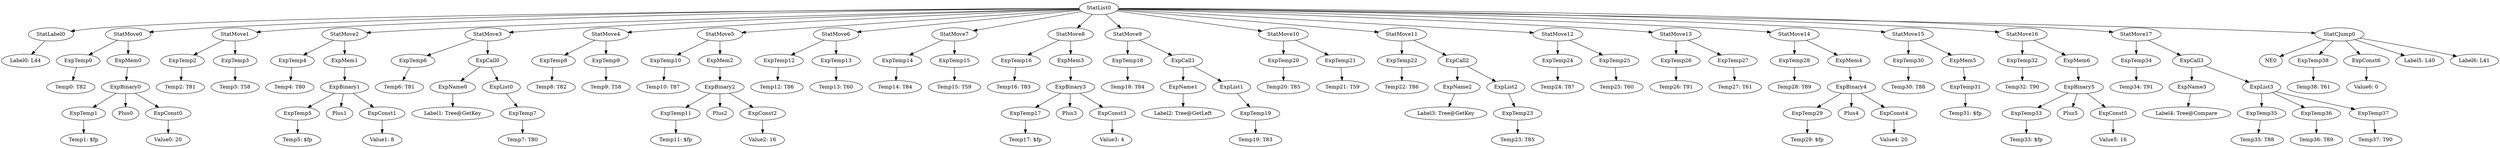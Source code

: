 digraph {
	ordering = out;
	ExpTemp38 -> "Temp38: T61";
	ExpTemp36 -> "Temp36: T89";
	ExpList3 -> ExpTemp35;
	ExpList3 -> ExpTemp36;
	ExpList3 -> ExpTemp37;
	ExpTemp35 -> "Temp35: T88";
	ExpName3 -> "Label4: Tree@Compare";
	StatMove17 -> ExpTemp34;
	StatMove17 -> ExpCall3;
	ExpBinary5 -> ExpTemp33;
	ExpBinary5 -> Plus5;
	ExpBinary5 -> ExpConst5;
	StatMove16 -> ExpTemp32;
	StatMove16 -> ExpMem6;
	ExpMem4 -> ExpBinary4;
	ExpConst4 -> "Value4: 20";
	ExpTemp29 -> "Temp29: $fp";
	ExpTemp27 -> "Temp27: T61";
	StatMove13 -> ExpTemp26;
	StatMove13 -> ExpTemp27;
	ExpTemp26 -> "Temp26: T91";
	ExpTemp25 -> "Temp25: T60";
	ExpMem6 -> ExpBinary5;
	ExpTemp24 -> "Temp24: T87";
	ExpList2 -> ExpTemp23;
	ExpName2 -> "Label3: Tree@GetKey";
	StatMove11 -> ExpTemp22;
	StatMove11 -> ExpCall2;
	ExpCall2 -> ExpName2;
	ExpCall2 -> ExpList2;
	StatMove10 -> ExpTemp20;
	StatMove10 -> ExpTemp21;
	ExpTemp20 -> "Temp20: T85";
	ExpCall1 -> ExpName1;
	ExpCall1 -> ExpList1;
	ExpTemp4 -> "Temp4: T80";
	ExpName0 -> "Label1: Tree@GetKey";
	ExpTemp22 -> "Temp22: T86";
	StatMove3 -> ExpTemp6;
	StatMove3 -> ExpCall0;
	StatMove15 -> ExpTemp30;
	StatMove15 -> ExpMem5;
	ExpTemp11 -> "Temp11: $fp";
	ExpTemp5 -> "Temp5: $fp";
	ExpTemp1 -> "Temp1: $fp";
	ExpTemp28 -> "Temp28: T89";
	ExpTemp14 -> "Temp14: T84";
	StatMove14 -> ExpTemp28;
	StatMove14 -> ExpMem4;
	ExpCall0 -> ExpName0;
	ExpCall0 -> ExpList0;
	ExpTemp21 -> "Temp21: T59";
	ExpTemp17 -> "Temp17: $fp";
	ExpTemp3 -> "Temp3: T58";
	ExpTemp23 -> "Temp23: T85";
	ExpBinary0 -> ExpTemp1;
	ExpBinary0 -> Plus0;
	ExpBinary0 -> ExpConst0;
	ExpMem2 -> ExpBinary2;
	ExpTemp12 -> "Temp12: T86";
	ExpTemp7 -> "Temp7: T80";
	ExpTemp0 -> "Temp0: T82";
	StatList0 -> StatLabel0;
	StatList0 -> StatMove0;
	StatList0 -> StatMove1;
	StatList0 -> StatMove2;
	StatList0 -> StatMove3;
	StatList0 -> StatMove4;
	StatList0 -> StatMove5;
	StatList0 -> StatMove6;
	StatList0 -> StatMove7;
	StatList0 -> StatMove8;
	StatList0 -> StatMove9;
	StatList0 -> StatMove10;
	StatList0 -> StatMove11;
	StatList0 -> StatMove12;
	StatList0 -> StatMove13;
	StatList0 -> StatMove14;
	StatList0 -> StatMove15;
	StatList0 -> StatMove16;
	StatList0 -> StatMove17;
	StatList0 -> StatCJump0;
	ExpConst6 -> "Value6: 0";
	ExpTemp34 -> "Temp34: T91";
	ExpMem1 -> ExpBinary1;
	StatMove9 -> ExpTemp18;
	StatMove9 -> ExpCall1;
	ExpTemp33 -> "Temp33: $fp";
	ExpBinary4 -> ExpTemp29;
	ExpBinary4 -> Plus4;
	ExpBinary4 -> ExpConst4;
	ExpConst0 -> "Value0: 20";
	ExpTemp19 -> "Temp19: T83";
	StatMove2 -> ExpTemp4;
	StatMove2 -> ExpMem1;
	ExpTemp2 -> "Temp2: T81";
	ExpTemp10 -> "Temp10: T87";
	ExpCall3 -> ExpName3;
	ExpCall3 -> ExpList3;
	ExpList1 -> ExpTemp19;
	ExpBinary1 -> ExpTemp5;
	ExpBinary1 -> Plus1;
	ExpBinary1 -> ExpConst1;
	ExpMem0 -> ExpBinary0;
	StatMove4 -> ExpTemp8;
	StatMove4 -> ExpTemp9;
	StatMove7 -> ExpTemp14;
	StatMove7 -> ExpTemp15;
	ExpConst1 -> "Value1: 8";
	ExpConst5 -> "Value5: 16";
	StatMove5 -> ExpTemp10;
	StatMove5 -> ExpMem2;
	StatMove1 -> ExpTemp2;
	StatMove1 -> ExpTemp3;
	ExpTemp31 -> "Temp31: $fp";
	ExpTemp18 -> "Temp18: T84";
	ExpTemp8 -> "Temp8: T82";
	StatCJump0 -> NE0;
	StatCJump0 -> ExpTemp38;
	StatCJump0 -> ExpConst6;
	StatCJump0 -> "Label5: L40";
	StatCJump0 -> "Label6: L41";
	ExpList0 -> ExpTemp7;
	ExpName1 -> "Label2: Tree@GetLeft";
	ExpTemp15 -> "Temp15: T59";
	ExpTemp9 -> "Temp9: T58";
	ExpMem5 -> ExpTemp31;
	StatLabel0 -> "Label0: L44";
	ExpBinary2 -> ExpTemp11;
	ExpBinary2 -> Plus2;
	ExpBinary2 -> ExpConst2;
	ExpTemp6 -> "Temp6: T81";
	StatMove6 -> ExpTemp12;
	StatMove6 -> ExpTemp13;
	ExpTemp13 -> "Temp13: T60";
	ExpTemp16 -> "Temp16: T83";
	ExpTemp32 -> "Temp32: T90";
	StatMove0 -> ExpTemp0;
	StatMove0 -> ExpMem0;
	StatMove8 -> ExpTemp16;
	StatMove8 -> ExpMem3;
	StatMove12 -> ExpTemp24;
	StatMove12 -> ExpTemp25;
	ExpConst2 -> "Value2: 16";
	ExpBinary3 -> ExpTemp17;
	ExpBinary3 -> Plus3;
	ExpBinary3 -> ExpConst3;
	ExpTemp30 -> "Temp30: T88";
	ExpConst3 -> "Value3: 4";
	ExpTemp37 -> "Temp37: T90";
	ExpMem3 -> ExpBinary3;
}

